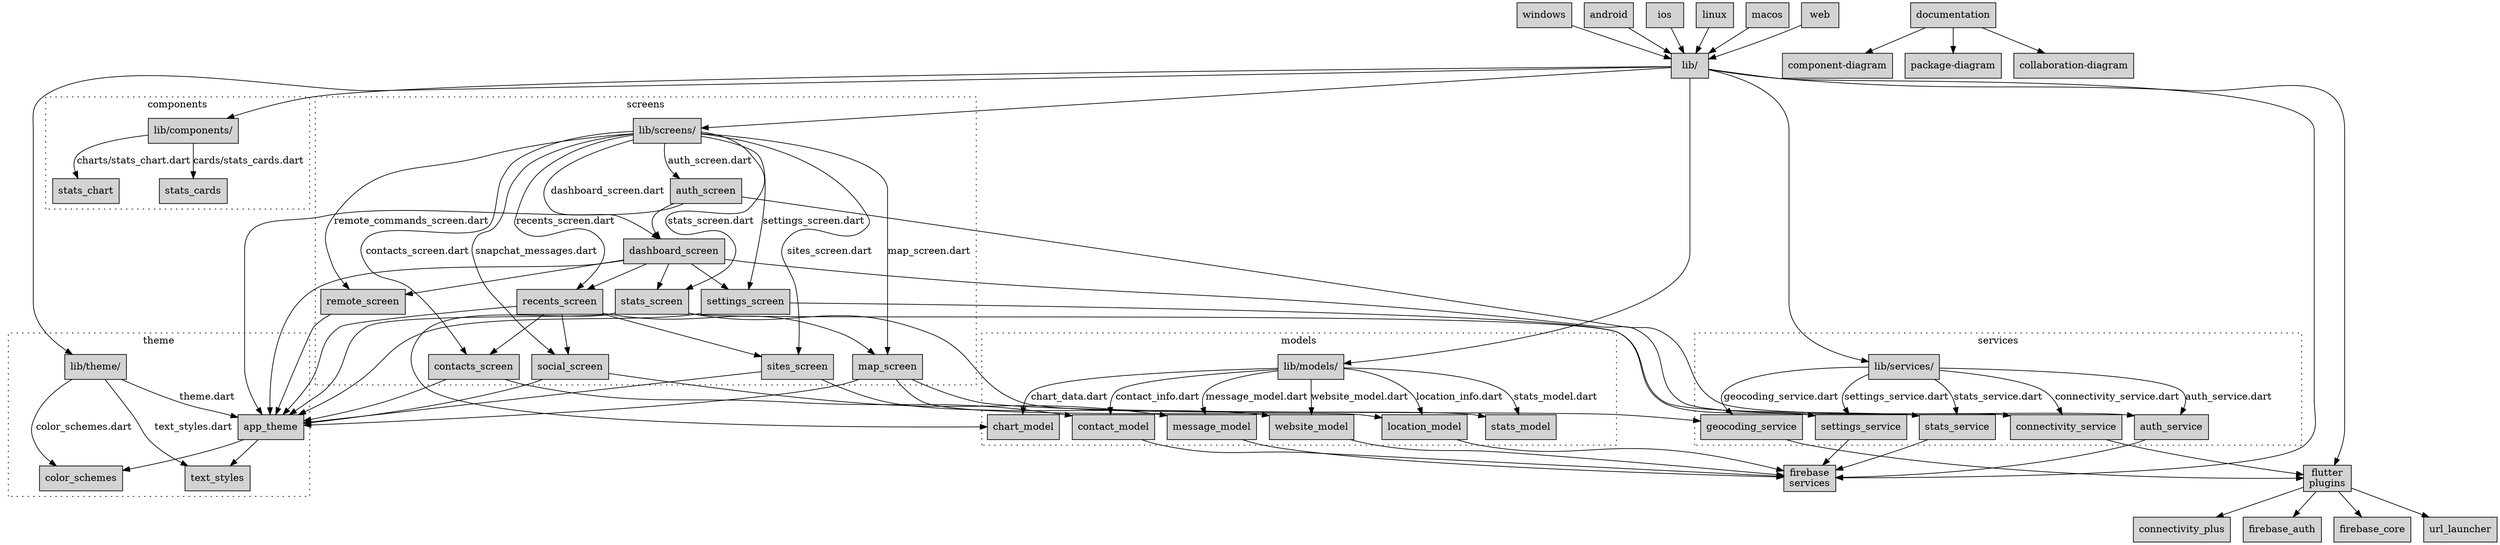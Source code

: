 digraph ProjectStructure {
    rankdir=TB;
    node [shape=box, style=filled, fillcolor=lightgray];
    
    // Platform Packages
    windows [label="windows"];
    android [label="android"];
    ios [label="ios"];
    linux [label="linux"];
    macos [label="macos"];
    web [label="web"];
    
    // Core Package and Directories
    lib [label="lib/"]
    docs [label="documentation"]
    screens_dir [label="lib/screens/"]
    services_dir [label="lib/services/"]
    models_dir [label="lib/models/"]
    components_dir [label="lib/components/"]
    theme_dir [label="lib/theme/"]

    // Direct lib connections
    lib -> screens_dir
    lib -> services_dir
    lib -> models_dir
    lib -> components_dir
    lib -> theme_dir

    // Service Packages
    subgraph cluster_services {
        label="services"
        style=dotted
        
        services_dir -> stats_service [label="stats_service.dart"]
        services_dir -> auth_service [label="auth_service.dart"]
        services_dir -> connectivity_service [label="connectivity_service.dart"]
        services_dir -> geocoding_service [label="geocoding_service.dart"]
        services_dir -> settings_service [label="settings_service.dart"]
    }

    // Theme Package
    subgraph cluster_theme {
        label="theme"
        style=dotted
        
        theme_dir -> app_theme [label="theme.dart"]
        theme_dir -> color_schemes [label="color_schemes.dart"]
        theme_dir -> text_styles [label="text_styles.dart"]
    }

    // Model Packages
    subgraph cluster_models {
        label="models"
        style=dotted
        
        models_dir -> contact_model [label="contact_info.dart"]
        models_dir -> location_model [label="location_info.dart"]
        models_dir -> chart_model [label="chart_data.dart"]
        models_dir -> stats_model [label="stats_model.dart"]
        models_dir -> message_model [label="message_model.dart"]
        models_dir -> website_model [label="website_model.dart"]
    }

    // Screen Packages
    subgraph cluster_screens {
        label="screens"
        style=dotted
        
        screens_dir -> auth_screen [label="auth_screen.dart"]
        screens_dir -> dashboard_screen [label="dashboard_screen.dart"]
        screens_dir -> stats_screen [label="stats_screen.dart"]
        screens_dir -> settings_screen [label="settings_screen.dart"]
        screens_dir -> recents_screen [label="recents_screen.dart"]
        screens_dir -> remote_screen [label="remote_commands_screen.dart"]
        screens_dir -> contacts_screen [label="contacts_screen.dart"]
        screens_dir -> map_screen [label="map_screen.dart"]
        screens_dir -> sites_screen [label="sites_screen.dart"]
        screens_dir -> social_screen [label="snapchat_messages.dart"]
    }

    // Components Package
    subgraph cluster_components {
        label="components"
        style=dotted
        
        components_dir -> stats_chart [label="charts/stats_chart.dart"]
        components_dir -> stats_cards [label="cards/stats_cards.dart"]
    }

    // Dependencies between screens
    auth_screen -> dashboard_screen
    dashboard_screen -> stats_screen
    dashboard_screen -> settings_screen
    dashboard_screen -> recents_screen
    dashboard_screen -> remote_screen
    recents_screen -> contacts_screen
    recents_screen -> map_screen
    recents_screen -> sites_screen
    recents_screen -> social_screen

    // Model Dependencies
    contacts_screen -> contact_model;
    map_screen -> location_model;
    stats_screen -> {chart_model stats_model};
    social_screen -> message_model;
    sites_screen -> website_model;
    
    // Service Dependencies
    stats_screen -> stats_service;
    auth_screen -> auth_service;
    map_screen -> geocoding_service;
    dashboard_screen -> connectivity_service;
    settings_screen -> settings_service;
    
    // Theme Dependencies
    {auth_screen dashboard_screen stats_screen settings_screen recents_screen remote_screen contacts_screen map_screen sites_screen social_screen} -> app_theme;
    app_theme -> {color_schemes text_styles};
    
    // Service-Firebase Dependencies
    {stats_service auth_service settings_service} -> firebase;
    geocoding_service -> flutter_plugins;
    connectivity_service -> flutter_plugins;

    // Service Dependencies
    contact_model -> firebase;
    location_model -> firebase;
    message_model -> firebase;
    website_model -> firebase;
    
    // Plugin and External Dependencies
    flutter_plugins [label="flutter\nplugins"];
    firebase [label="firebase\nservices"];
    
    // Core Dependencies
    lib -> {flutter_plugins firebase};
    
    // Platform Dependencies
    {windows android ios linux macos web} -> lib;
    
    // Plugin Dependencies
    flutter_plugins -> {
        "connectivity_plus",
        "firebase_auth",
        "firebase_core",
        "url_launcher"
    };
    
    // Documentation
    docs -> {
        "component-diagram",
        "package-diagram",
        "collaboration-diagram"
    };
}
